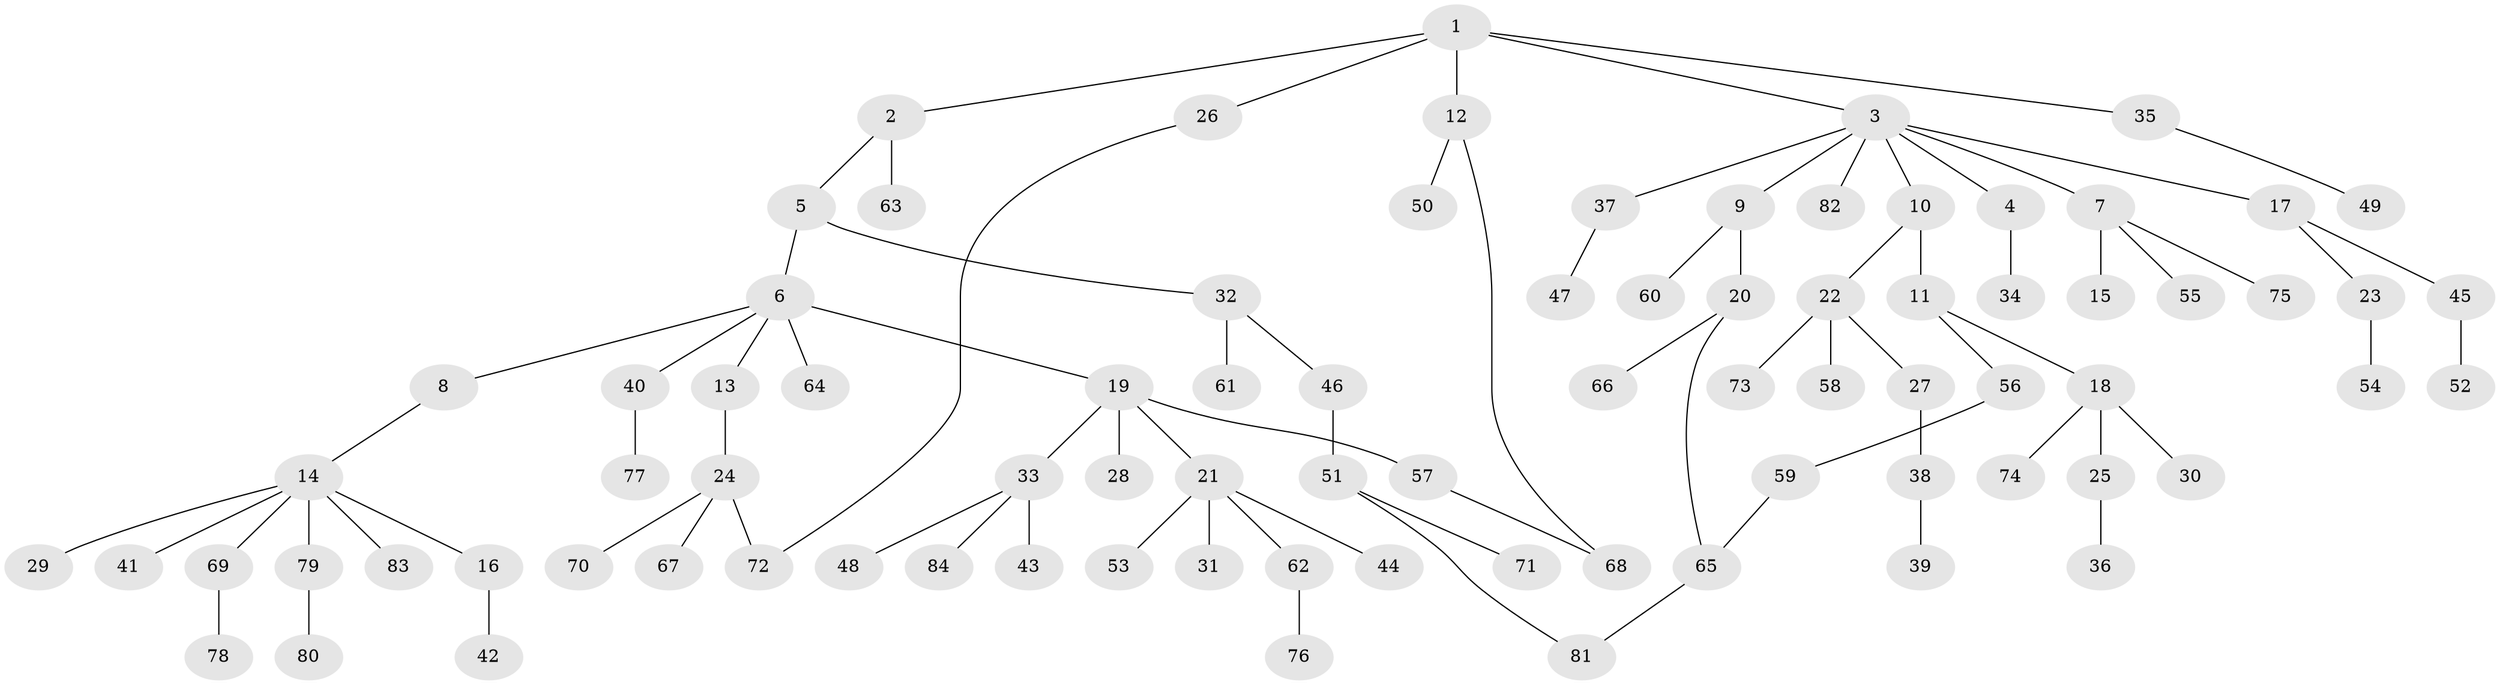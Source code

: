 // Generated by graph-tools (version 1.1) at 2025/42/03/09/25 04:42:09]
// undirected, 84 vertices, 87 edges
graph export_dot {
graph [start="1"]
  node [color=gray90,style=filled];
  1;
  2;
  3;
  4;
  5;
  6;
  7;
  8;
  9;
  10;
  11;
  12;
  13;
  14;
  15;
  16;
  17;
  18;
  19;
  20;
  21;
  22;
  23;
  24;
  25;
  26;
  27;
  28;
  29;
  30;
  31;
  32;
  33;
  34;
  35;
  36;
  37;
  38;
  39;
  40;
  41;
  42;
  43;
  44;
  45;
  46;
  47;
  48;
  49;
  50;
  51;
  52;
  53;
  54;
  55;
  56;
  57;
  58;
  59;
  60;
  61;
  62;
  63;
  64;
  65;
  66;
  67;
  68;
  69;
  70;
  71;
  72;
  73;
  74;
  75;
  76;
  77;
  78;
  79;
  80;
  81;
  82;
  83;
  84;
  1 -- 2;
  1 -- 3;
  1 -- 12;
  1 -- 26;
  1 -- 35;
  2 -- 5;
  2 -- 63;
  3 -- 4;
  3 -- 7;
  3 -- 9;
  3 -- 10;
  3 -- 17;
  3 -- 37;
  3 -- 82;
  4 -- 34;
  5 -- 6;
  5 -- 32;
  6 -- 8;
  6 -- 13;
  6 -- 19;
  6 -- 40;
  6 -- 64;
  7 -- 15;
  7 -- 55;
  7 -- 75;
  8 -- 14;
  9 -- 20;
  9 -- 60;
  10 -- 11;
  10 -- 22;
  11 -- 18;
  11 -- 56;
  12 -- 50;
  12 -- 68;
  13 -- 24;
  14 -- 16;
  14 -- 29;
  14 -- 41;
  14 -- 69;
  14 -- 79;
  14 -- 83;
  16 -- 42;
  17 -- 23;
  17 -- 45;
  18 -- 25;
  18 -- 30;
  18 -- 74;
  19 -- 21;
  19 -- 28;
  19 -- 33;
  19 -- 57;
  20 -- 66;
  20 -- 65;
  21 -- 31;
  21 -- 44;
  21 -- 53;
  21 -- 62;
  22 -- 27;
  22 -- 58;
  22 -- 73;
  23 -- 54;
  24 -- 67;
  24 -- 70;
  24 -- 72;
  25 -- 36;
  26 -- 72;
  27 -- 38;
  32 -- 46;
  32 -- 61;
  33 -- 43;
  33 -- 48;
  33 -- 84;
  35 -- 49;
  37 -- 47;
  38 -- 39;
  40 -- 77;
  45 -- 52;
  46 -- 51;
  51 -- 71;
  51 -- 81;
  56 -- 59;
  57 -- 68;
  59 -- 65;
  62 -- 76;
  65 -- 81;
  69 -- 78;
  79 -- 80;
}
